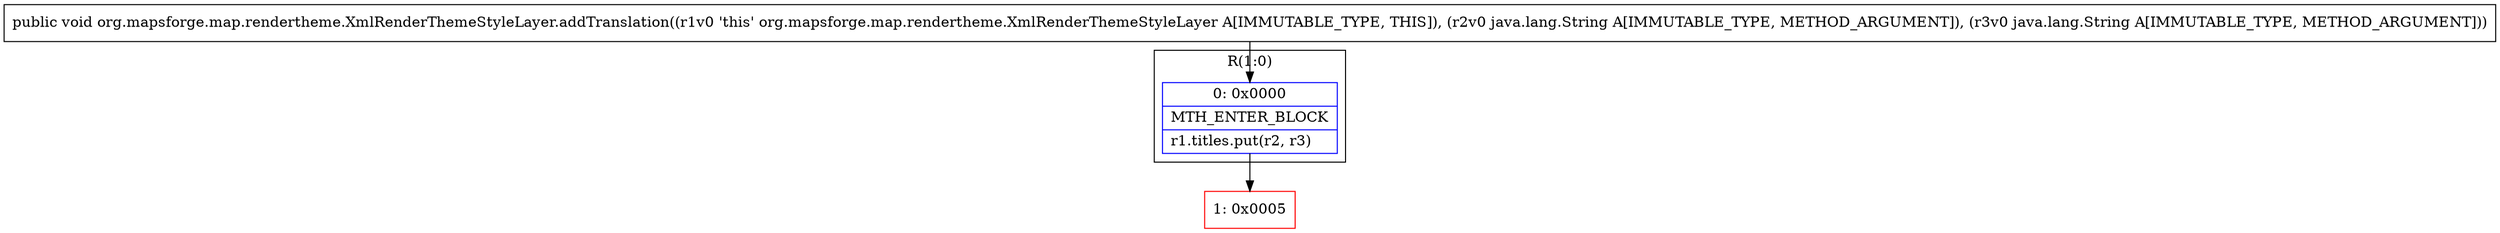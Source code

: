 digraph "CFG fororg.mapsforge.map.rendertheme.XmlRenderThemeStyleLayer.addTranslation(Ljava\/lang\/String;Ljava\/lang\/String;)V" {
subgraph cluster_Region_65417707 {
label = "R(1:0)";
node [shape=record,color=blue];
Node_0 [shape=record,label="{0\:\ 0x0000|MTH_ENTER_BLOCK\l|r1.titles.put(r2, r3)\l}"];
}
Node_1 [shape=record,color=red,label="{1\:\ 0x0005}"];
MethodNode[shape=record,label="{public void org.mapsforge.map.rendertheme.XmlRenderThemeStyleLayer.addTranslation((r1v0 'this' org.mapsforge.map.rendertheme.XmlRenderThemeStyleLayer A[IMMUTABLE_TYPE, THIS]), (r2v0 java.lang.String A[IMMUTABLE_TYPE, METHOD_ARGUMENT]), (r3v0 java.lang.String A[IMMUTABLE_TYPE, METHOD_ARGUMENT])) }"];
MethodNode -> Node_0;
Node_0 -> Node_1;
}

